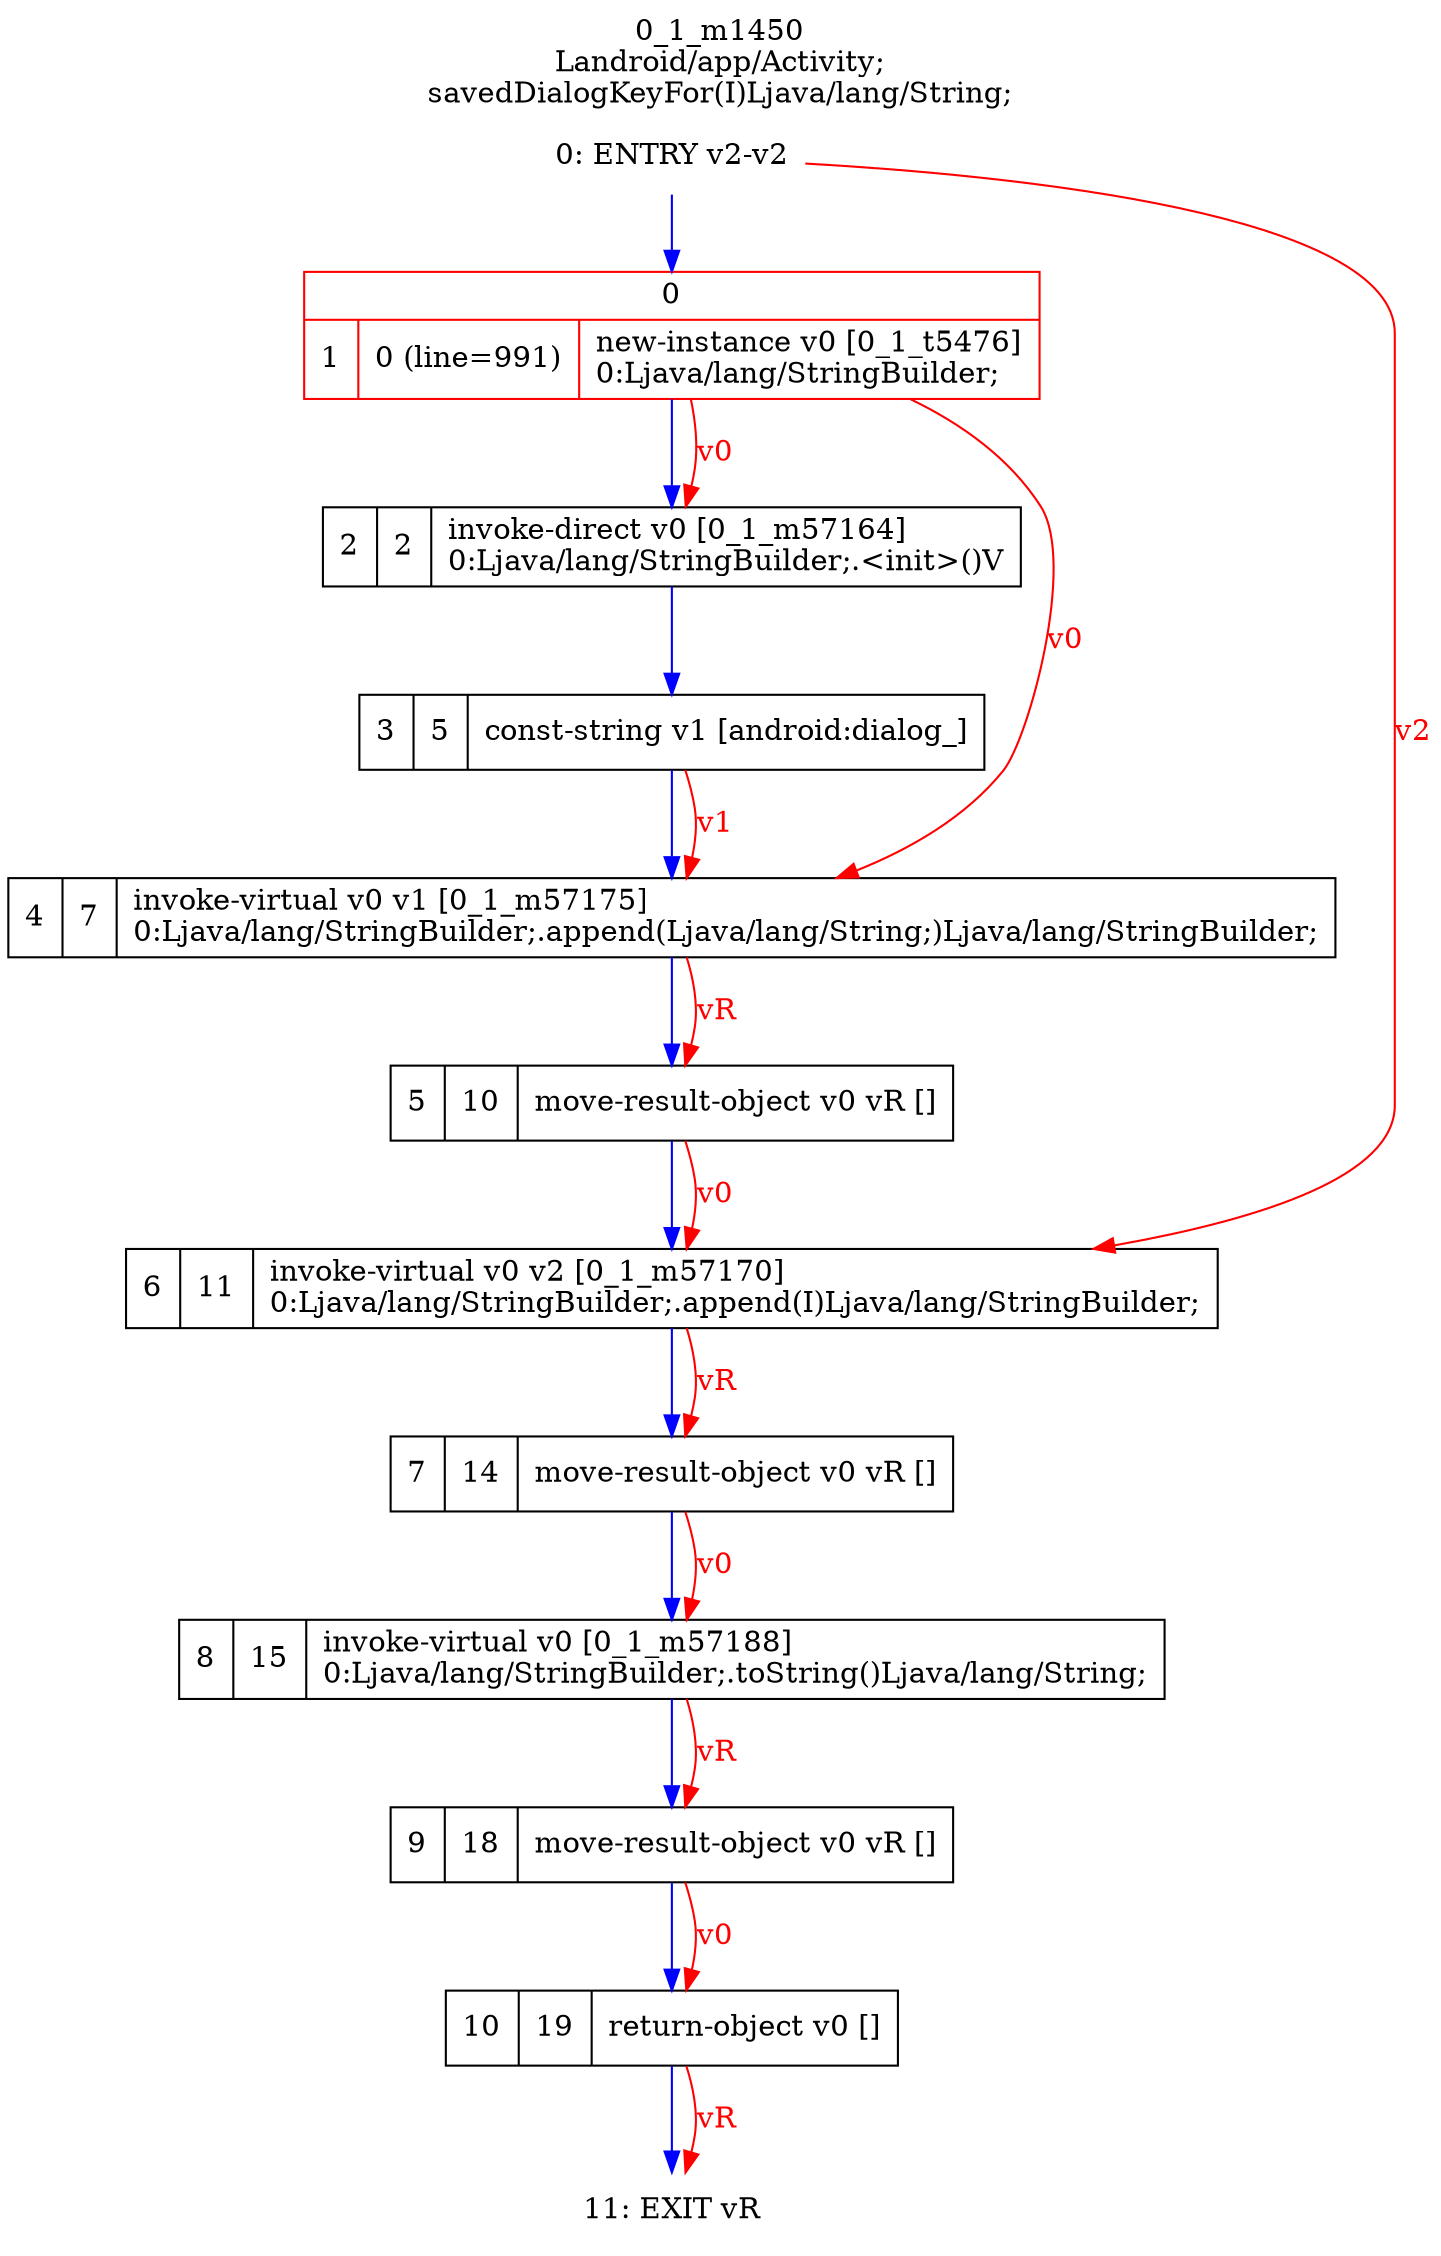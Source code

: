 digraph G {
rankdir=UD;
labelloc=t;
label="0_1_m1450\nLandroid/app/Activity;
savedDialogKeyFor(I)Ljava/lang/String;";
0[label="0: ENTRY v2-v2",shape=plaintext];
1[label="{0|{1|0 (line=991)|new-instance v0 [0_1_t5476]\l0:Ljava/lang/StringBuilder;\l}}",shape=record, color=red];
2[label="2|2|invoke-direct v0 [0_1_m57164]\l0:Ljava/lang/StringBuilder;.\<init\>()V\l",shape=record,URL="0_1_m57164.dot"];
3[label="3|5|const-string v1 [android:dialog_]\l",shape=record];
4[label="4|7|invoke-virtual v0 v1 [0_1_m57175]\l0:Ljava/lang/StringBuilder;.append(Ljava/lang/String;)Ljava/lang/StringBuilder;\l",shape=record,URL="0_1_m57175.dot"];
5[label="5|10|move-result-object v0 vR []\l",shape=record];
6[label="6|11|invoke-virtual v0 v2 [0_1_m57170]\l0:Ljava/lang/StringBuilder;.append(I)Ljava/lang/StringBuilder;\l",shape=record,URL="0_1_m57170.dot"];
7[label="7|14|move-result-object v0 vR []\l",shape=record];
8[label="8|15|invoke-virtual v0 [0_1_m57188]\l0:Ljava/lang/StringBuilder;.toString()Ljava/lang/String;\l",shape=record,URL="0_1_m57188.dot"];
9[label="9|18|move-result-object v0 vR []\l",shape=record];
10[label="10|19|return-object v0 []\l",shape=record];
11[label="11: EXIT vR",shape=plaintext];
0->1 [color=blue, fontcolor=blue,weight=100, taillabel=""];
1->2 [color=blue, fontcolor=blue,weight=100, taillabel=""];
2->3 [color=blue, fontcolor=blue,weight=100, taillabel=""];
3->4 [color=blue, fontcolor=blue,weight=100, taillabel=""];
4->5 [color=blue, fontcolor=blue,weight=100, taillabel=""];
5->6 [color=blue, fontcolor=blue,weight=100, taillabel=""];
6->7 [color=blue, fontcolor=blue,weight=100, taillabel=""];
7->8 [color=blue, fontcolor=blue,weight=100, taillabel=""];
8->9 [color=blue, fontcolor=blue,weight=100, taillabel=""];
9->10 [color=blue, fontcolor=blue,weight=100, taillabel=""];
10->11 [color=blue, fontcolor=blue,weight=100, taillabel=""];
1->2 [color=red, fontcolor=red, label="v0"];
1->4 [color=red, fontcolor=red, label="v0"];
3->4 [color=red, fontcolor=red, label="v1"];
4->5 [color=red, fontcolor=red, label="vR"];
0->6 [color=red, fontcolor=red, label="v2"];
5->6 [color=red, fontcolor=red, label="v0"];
6->7 [color=red, fontcolor=red, label="vR"];
7->8 [color=red, fontcolor=red, label="v0"];
8->9 [color=red, fontcolor=red, label="vR"];
9->10 [color=red, fontcolor=red, label="v0"];
10->11 [color=red, fontcolor=red, label="vR"];
}
